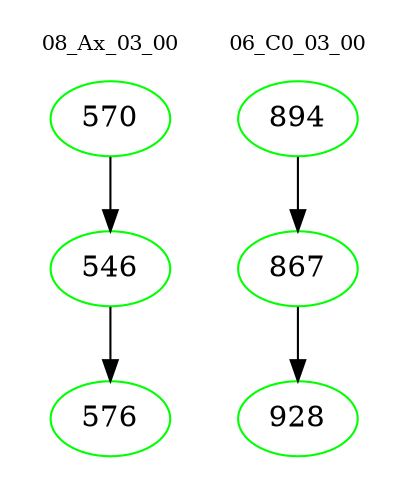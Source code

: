 digraph{
subgraph cluster_0 {
color = white
label = "08_Ax_03_00";
fontsize=10;
T0_570 [label="570", color="green"]
T0_570 -> T0_546 [color="black"]
T0_546 [label="546", color="green"]
T0_546 -> T0_576 [color="black"]
T0_576 [label="576", color="green"]
}
subgraph cluster_1 {
color = white
label = "06_C0_03_00";
fontsize=10;
T1_894 [label="894", color="green"]
T1_894 -> T1_867 [color="black"]
T1_867 [label="867", color="green"]
T1_867 -> T1_928 [color="black"]
T1_928 [label="928", color="green"]
}
}
